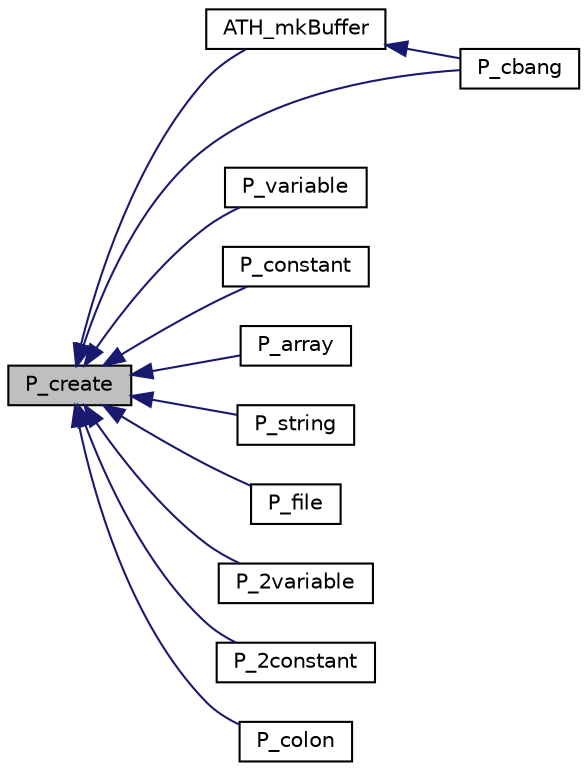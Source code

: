digraph "P_create"
{
  edge [fontname="Helvetica",fontsize="10",labelfontname="Helvetica",labelfontsize="10"];
  node [fontname="Helvetica",fontsize="10",shape=record];
  rankdir="LR";
  Node458 [label="P_create",height=0.2,width=0.4,color="black", fillcolor="grey75", style="filled", fontcolor="black"];
  Node458 -> Node459 [dir="back",color="midnightblue",fontsize="10",style="solid",fontname="Helvetica"];
  Node459 [label="ATH_mkBuffer",height=0.2,width=0.4,color="black", fillcolor="white", style="filled",URL="$atlast_8c.html#a752f93108351e17e769e8f97973e2cf1"];
  Node459 -> Node460 [dir="back",color="midnightblue",fontsize="10",style="solid",fontname="Helvetica"];
  Node460 [label="P_cbang",height=0.2,width=0.4,color="black", fillcolor="white", style="filled",URL="$FreeRTOS_2atlast_8c.html#a2357cc28a3f7a8ef2868b6e9bcc5d661"];
  Node458 -> Node461 [dir="back",color="midnightblue",fontsize="10",style="solid",fontname="Helvetica"];
  Node461 [label="P_variable",height=0.2,width=0.4,color="black", fillcolor="white", style="filled",URL="$atlast_8c.html#a560c45c5cf533936b838a48e664dcb6d"];
  Node458 -> Node462 [dir="back",color="midnightblue",fontsize="10",style="solid",fontname="Helvetica"];
  Node462 [label="P_constant",height=0.2,width=0.4,color="black", fillcolor="white", style="filled",URL="$atlast_8c.html#af5a8076abc8b94eb0031292e57a6b375"];
  Node458 -> Node463 [dir="back",color="midnightblue",fontsize="10",style="solid",fontname="Helvetica"];
  Node463 [label="P_array",height=0.2,width=0.4,color="black", fillcolor="white", style="filled",URL="$atlast_8c.html#afd84042acb9a6c69ddcde2b7f4a1eca1"];
  Node458 -> Node464 [dir="back",color="midnightblue",fontsize="10",style="solid",fontname="Helvetica"];
  Node464 [label="P_string",height=0.2,width=0.4,color="black", fillcolor="white", style="filled",URL="$atlast_8c.html#a5d9905deb7084c6ddf5a66f6ce4a7086"];
  Node458 -> Node465 [dir="back",color="midnightblue",fontsize="10",style="solid",fontname="Helvetica"];
  Node465 [label="P_file",height=0.2,width=0.4,color="black", fillcolor="white", style="filled",URL="$atlast_8c.html#a1162dad4d5fdbef937b7e710493dbf7b"];
  Node458 -> Node466 [dir="back",color="midnightblue",fontsize="10",style="solid",fontname="Helvetica"];
  Node466 [label="P_2variable",height=0.2,width=0.4,color="black", fillcolor="white", style="filled",URL="$atlast_8c.html#ae336821360afb6185d17ac5144d89a0d"];
  Node458 -> Node467 [dir="back",color="midnightblue",fontsize="10",style="solid",fontname="Helvetica"];
  Node467 [label="P_2constant",height=0.2,width=0.4,color="black", fillcolor="white", style="filled",URL="$atlast_8c.html#a2c5620b6e445e94dc9e294b35429b6f2"];
  Node458 -> Node468 [dir="back",color="midnightblue",fontsize="10",style="solid",fontname="Helvetica"];
  Node468 [label="P_colon",height=0.2,width=0.4,color="black", fillcolor="white", style="filled",URL="$atlast_8c.html#a149cf1730093103ea51ccfc8b58423e4"];
  Node458 -> Node460 [dir="back",color="midnightblue",fontsize="10",style="solid",fontname="Helvetica"];
}
